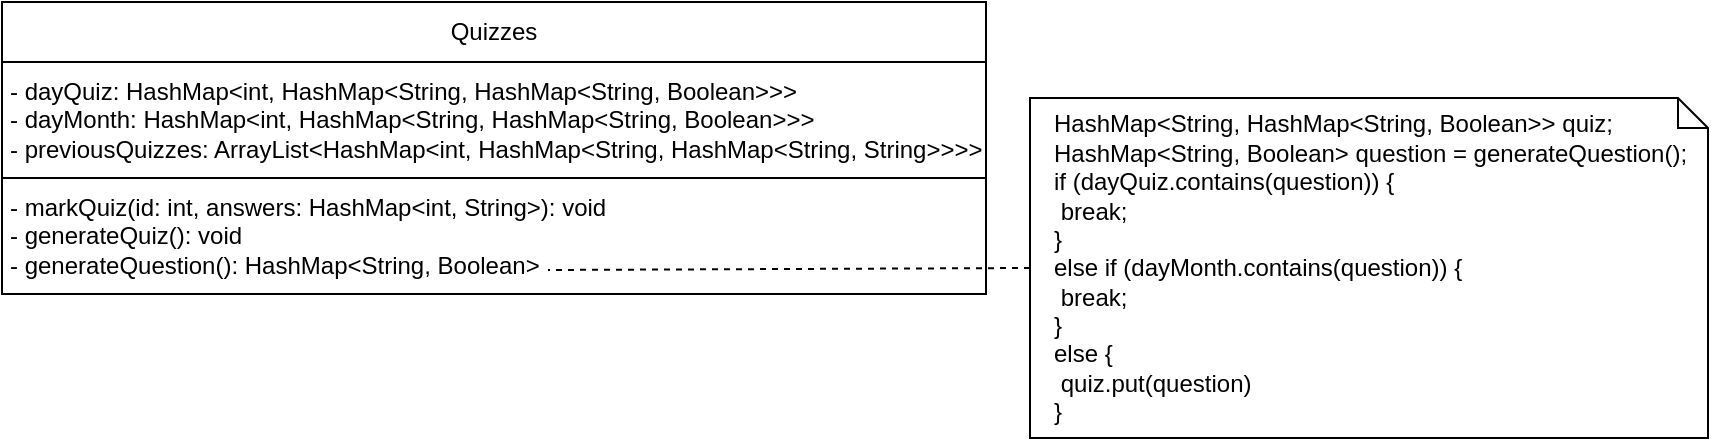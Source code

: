 <mxfile version="20.8.13" type="github">
  <diagram name="Page-1" id="xlT_0RJZ5c4lEZYv1TRu">
    <mxGraphModel dx="2189" dy="521" grid="0" gridSize="10" guides="1" tooltips="1" connect="1" arrows="1" fold="1" page="0" pageScale="1" pageWidth="827" pageHeight="1169" math="0" shadow="0">
      <root>
        <mxCell id="0" />
        <mxCell id="1" parent="0" />
        <mxCell id="6Q4vHjvEwtIpXRmgnlTA-1" value="Quizzes" style="rounded=0;whiteSpace=wrap;html=1;" vertex="1" parent="1">
          <mxGeometry x="-811" y="21" width="492" height="30" as="geometry" />
        </mxCell>
        <mxCell id="6Q4vHjvEwtIpXRmgnlTA-2" value="- dayQuiz: HashMap&amp;lt;int, HashMap&amp;lt;String, HashMap&amp;lt;String, Boolean&amp;gt;&amp;gt;&amp;gt;&lt;br&gt;- dayMonth: HashMap&amp;lt;int, HashMap&amp;lt;String, HashMap&amp;lt;String, Boolean&amp;gt;&amp;gt;&amp;gt;&lt;br&gt;- previousQuizzes: ArrayList&amp;lt;HashMap&amp;lt;int, HashMap&amp;lt;String, HashMap&amp;lt;String, String&amp;gt;&amp;gt;&amp;gt;&amp;gt;" style="rounded=0;whiteSpace=wrap;html=1;align=left;spacingLeft=2;" vertex="1" parent="1">
          <mxGeometry x="-811" y="51" width="492" height="58" as="geometry" />
        </mxCell>
        <mxCell id="6Q4vHjvEwtIpXRmgnlTA-3" value="- markQuiz(id: int, answers: HashMap&amp;lt;int, String&amp;gt;): void&lt;br style=&quot;border-color: var(--border-color); background-color: rgb(255, 255, 255);&quot;&gt;&lt;span style=&quot;background-color: rgb(255, 255, 255);&quot;&gt;- generateQuiz(): void&lt;/span&gt;&lt;br style=&quot;border-color: var(--border-color); background-color: rgb(255, 255, 255);&quot;&gt;&lt;span style=&quot;background-color: rgb(255, 255, 255);&quot;&gt;- generateQuestion(): HashMap&amp;lt;String, Boolean&amp;gt;&amp;nbsp;&lt;/span&gt;" style="rounded=0;whiteSpace=wrap;html=1;align=left;spacingLeft=2;" vertex="1" parent="1">
          <mxGeometry x="-811" y="109" width="492" height="58" as="geometry" />
        </mxCell>
        <mxCell id="6Q4vHjvEwtIpXRmgnlTA-4" value="HashMap&amp;lt;String, HashMap&amp;lt;String, Boolean&amp;gt;&amp;gt; quiz;&lt;br&gt;HashMap&amp;lt;String, Boolean&amp;gt; question = generateQuestion();&amp;nbsp;&lt;br&gt;if (dayQuiz.contains(question)) {&lt;br&gt;&lt;span style=&quot;&quot;&gt;	&lt;/span&gt;&lt;span style=&quot;white-space: pre;&quot;&gt;	&lt;/span&gt;break;&lt;br&gt;}&lt;br&gt;else if (dayMonth.contains(question)) {&lt;br&gt;&lt;span style=&quot;&quot;&gt;	&lt;/span&gt;&lt;span style=&quot;white-space: pre;&quot;&gt;	&lt;/span&gt;break;&lt;br&gt;}&lt;br&gt;else {&lt;br&gt;&lt;span style=&quot;white-space: pre;&quot;&gt;	&lt;/span&gt;quiz.put(question)&lt;br&gt;}&amp;nbsp;" style="shape=note;size=15;align=left;spacingLeft=10;html=1;whiteSpace=wrap;" vertex="1" parent="1">
          <mxGeometry x="-297" y="69" width="339" height="170" as="geometry" />
        </mxCell>
        <mxCell id="6Q4vHjvEwtIpXRmgnlTA-5" value="" style="edgeStyle=none;endArrow=none;exitX=0;exitY=0.5;dashed=1;html=1;rounded=0;exitDx=0;exitDy=0;exitPerimeter=0;" edge="1" source="6Q4vHjvEwtIpXRmgnlTA-4" parent="1">
          <mxGeometry x="1" relative="1" as="geometry">
            <mxPoint x="-538" y="155" as="targetPoint" />
          </mxGeometry>
        </mxCell>
      </root>
    </mxGraphModel>
  </diagram>
</mxfile>
